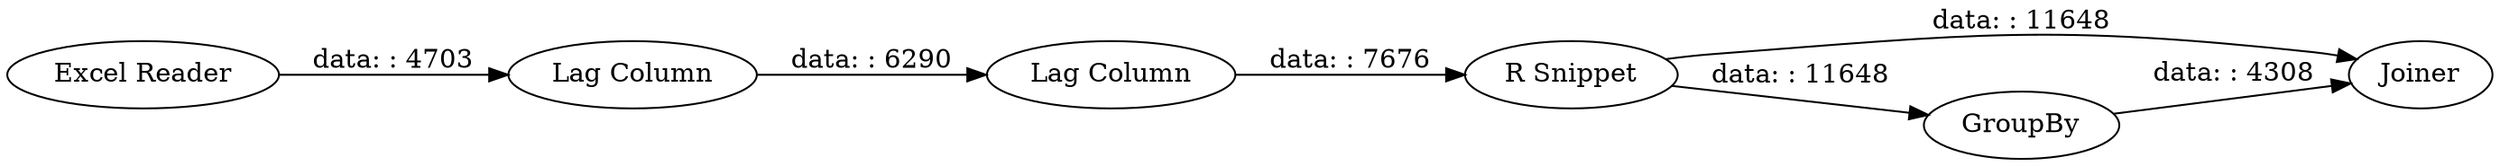 digraph {
	"-7870829733120730732_9" [label=Joiner]
	"-7870829733120730732_2" [label="Excel Reader"]
	"-7870829733120730732_3" [label="R Snippet"]
	"-7870829733120730732_8" [label=GroupBy]
	"-7870829733120730732_7" [label="Lag Column"]
	"-7870829733120730732_4" [label="Lag Column"]
	"-7870829733120730732_2" -> "-7870829733120730732_4" [label="data: : 4703"]
	"-7870829733120730732_8" -> "-7870829733120730732_9" [label="data: : 4308"]
	"-7870829733120730732_7" -> "-7870829733120730732_3" [label="data: : 7676"]
	"-7870829733120730732_4" -> "-7870829733120730732_7" [label="data: : 6290"]
	"-7870829733120730732_3" -> "-7870829733120730732_8" [label="data: : 11648"]
	"-7870829733120730732_3" -> "-7870829733120730732_9" [label="data: : 11648"]
	rankdir=LR
}
